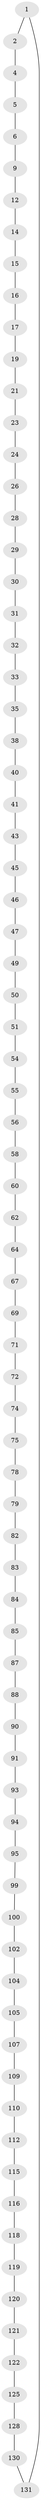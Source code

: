 // original degree distribution, {2: 1.0}
// Generated by graph-tools (version 1.1) at 2025/20/03/04/25 18:20:12]
// undirected, 79 vertices, 79 edges
graph export_dot {
graph [start="1"]
  node [color=gray90,style=filled];
  1;
  2 [super="+3"];
  4;
  5;
  6 [super="+7"];
  9 [super="+10"];
  12 [super="+13"];
  14;
  15;
  16;
  17 [super="+18"];
  19 [super="+20"];
  21 [super="+22"];
  23;
  24 [super="+25"];
  26 [super="+27"];
  28;
  29;
  30;
  31;
  32;
  33 [super="+34"];
  35 [super="+36"];
  38 [super="+39"];
  40;
  41 [super="+42"];
  43 [super="+44"];
  45;
  46;
  47 [super="+48"];
  49;
  50;
  51 [super="+52"];
  54;
  55;
  56 [super="+57"];
  58 [super="+59"];
  60 [super="+61"];
  62 [super="+63"];
  64 [super="+65"];
  67 [super="+68"];
  69 [super="+70"];
  71;
  72 [super="+73"];
  74;
  75 [super="+76"];
  78;
  79 [super="+80"];
  82;
  83;
  84;
  85 [super="+86"];
  87;
  88 [super="+89"];
  90;
  91 [super="+92"];
  93;
  94;
  95 [super="+96"];
  99;
  100 [super="+101"];
  102 [super="+103"];
  104;
  105 [super="+106"];
  107 [super="+108"];
  109;
  110 [super="+111"];
  112 [super="+113"];
  115;
  116 [super="+117"];
  118;
  119;
  120;
  121;
  122 [super="+123"];
  125 [super="+126"];
  128 [super="+129"];
  130;
  131 [super="+132"];
  1 -- 2;
  1 -- 131;
  2 -- 4;
  4 -- 5;
  5 -- 6;
  6 -- 9;
  9 -- 12;
  12 -- 14;
  14 -- 15;
  15 -- 16;
  16 -- 17;
  17 -- 19;
  19 -- 21;
  21 -- 23;
  23 -- 24;
  24 -- 26;
  26 -- 28;
  28 -- 29;
  29 -- 30;
  30 -- 31;
  31 -- 32;
  32 -- 33;
  33 -- 35;
  35 -- 38;
  38 -- 40;
  40 -- 41;
  41 -- 43;
  43 -- 45;
  45 -- 46;
  46 -- 47;
  47 -- 49;
  49 -- 50;
  50 -- 51;
  51 -- 54;
  54 -- 55;
  55 -- 56;
  56 -- 58;
  58 -- 60;
  60 -- 62;
  62 -- 64;
  64 -- 67;
  67 -- 69;
  69 -- 71;
  71 -- 72;
  72 -- 74;
  74 -- 75;
  75 -- 78;
  78 -- 79;
  79 -- 82;
  82 -- 83;
  83 -- 84;
  84 -- 85;
  85 -- 87;
  87 -- 88;
  88 -- 90;
  90 -- 91;
  91 -- 93;
  93 -- 94;
  94 -- 95;
  95 -- 99;
  99 -- 100;
  100 -- 102;
  102 -- 104;
  104 -- 105;
  105 -- 107;
  107 -- 109;
  109 -- 110;
  110 -- 112;
  112 -- 115;
  115 -- 116;
  116 -- 118;
  118 -- 119;
  119 -- 120;
  120 -- 121;
  121 -- 122;
  122 -- 125;
  125 -- 128;
  128 -- 130;
  130 -- 131;
}
